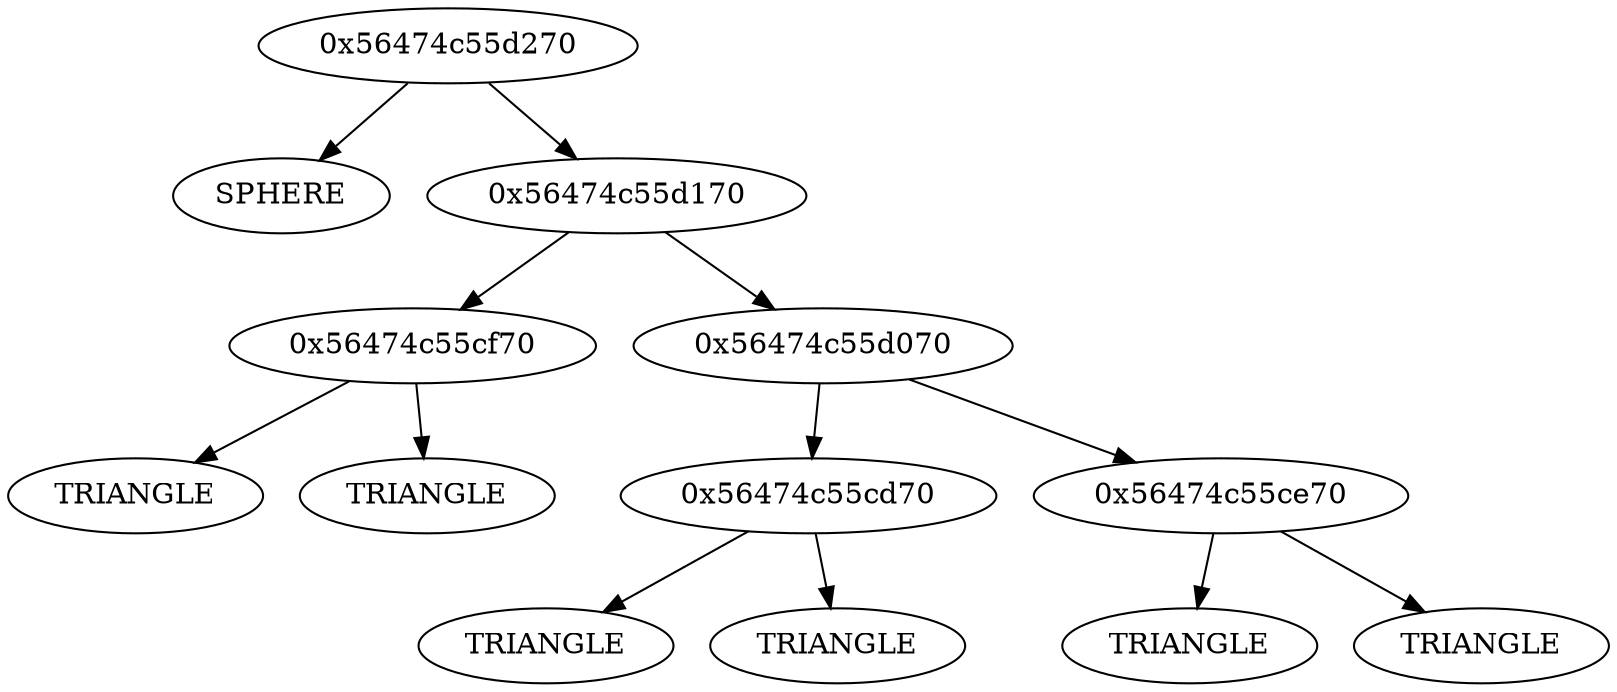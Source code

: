 digraph BVH {
	"0x56474c55d270" [label="0x56474c55d270"];
	"0x56474c55d270" -> "0x56474c55c600";
	"0x56474c55c600" [label="SPHERE"];
	"0x56474c55d270" -> "0x56474c55d170";
	"0x56474c55d170" [label="0x56474c55d170"];
	"0x56474c55d170" -> "0x56474c55cf70";
	"0x56474c55cf70" [label="0x56474c55cf70"];
	"0x56474c55cf70" -> "0x56474c55cb70";
	"0x56474c55cb70" [label="TRIANGLE"];
	"0x56474c55cf70" -> "0x56474c55cc70";
	"0x56474c55cc70" [label="TRIANGLE"];
	"0x56474c55d170" -> "0x56474c55d070";
	"0x56474c55d070" [label="0x56474c55d070"];
	"0x56474c55d070" -> "0x56474c55cd70";
	"0x56474c55cd70" [label="0x56474c55cd70"];
	"0x56474c55cd70" -> "0x56474c55c770";
	"0x56474c55c770" [label="TRIANGLE"];
	"0x56474c55cd70" -> "0x56474c55c870";
	"0x56474c55c870" [label="TRIANGLE"];
	"0x56474c55d070" -> "0x56474c55ce70";
	"0x56474c55ce70" [label="0x56474c55ce70"];
	"0x56474c55ce70" -> "0x56474c55c970";
	"0x56474c55c970" [label="TRIANGLE"];
	"0x56474c55ce70" -> "0x56474c55ca70";
	"0x56474c55ca70" [label="TRIANGLE"];
}
